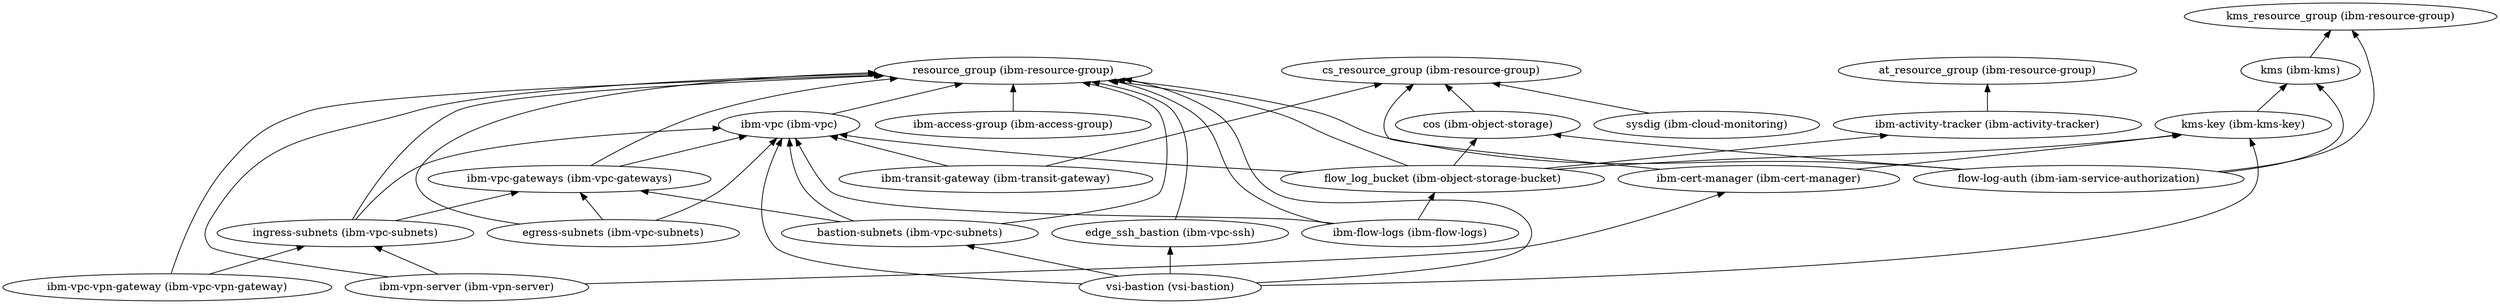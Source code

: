 digraph {
    rankdir="BT"
    "kms_resource_group (ibm-resource-group)"
"at_resource_group (ibm-resource-group)"
"resource_group (ibm-resource-group)"
"cs_resource_group (ibm-resource-group)"
"ibm-access-group (ibm-access-group)" -> "resource_group (ibm-resource-group)"
"ibm-access-group (ibm-access-group)"
"ibm-activity-tracker (ibm-activity-tracker)" -> "at_resource_group (ibm-resource-group)"
"ibm-activity-tracker (ibm-activity-tracker)"
"sysdig (ibm-cloud-monitoring)" -> "cs_resource_group (ibm-resource-group)"
"sysdig (ibm-cloud-monitoring)"
"ibm-flow-logs (ibm-flow-logs)" -> "resource_group (ibm-resource-group)"
"ibm-flow-logs (ibm-flow-logs)" -> "flow_log_bucket (ibm-object-storage-bucket)"
"ibm-flow-logs (ibm-flow-logs)" -> "ibm-vpc (ibm-vpc)"
"ibm-flow-logs (ibm-flow-logs)"
"flow_log_bucket (ibm-object-storage-bucket)" -> "resource_group (ibm-resource-group)"
"flow_log_bucket (ibm-object-storage-bucket)" -> "cos (ibm-object-storage)"
"flow_log_bucket (ibm-object-storage-bucket)" -> "kms-key (ibm-kms-key)"
"flow_log_bucket (ibm-object-storage-bucket)" -> "ibm-activity-tracker (ibm-activity-tracker)"
"flow_log_bucket (ibm-object-storage-bucket)" -> "ibm-vpc (ibm-vpc)"
"flow_log_bucket (ibm-object-storage-bucket)"
"cos (ibm-object-storage)" -> "cs_resource_group (ibm-resource-group)"
"cos (ibm-object-storage)"
"kms-key (ibm-kms-key)" -> "kms (ibm-kms)"
"kms-key (ibm-kms-key)"
"kms (ibm-kms)" -> "kms_resource_group (ibm-resource-group)"
"kms (ibm-kms)"
"ibm-vpc (ibm-vpc)" -> "resource_group (ibm-resource-group)"
"ibm-vpc (ibm-vpc)"
"flow-log-auth (ibm-iam-service-authorization)" -> "kms (ibm-kms)"
"flow-log-auth (ibm-iam-service-authorization)" -> "kms_resource_group (ibm-resource-group)"
"flow-log-auth (ibm-iam-service-authorization)" -> "cos (ibm-object-storage)"
"flow-log-auth (ibm-iam-service-authorization)" -> "resource_group (ibm-resource-group)"
"flow-log-auth (ibm-iam-service-authorization)"
"ibm-cert-manager (ibm-cert-manager)" -> "cs_resource_group (ibm-resource-group)"
"ibm-cert-manager (ibm-cert-manager)" -> "kms-key (ibm-kms-key)"
"ibm-cert-manager (ibm-cert-manager)"
"ibm-vpc-gateways (ibm-vpc-gateways)" -> "resource_group (ibm-resource-group)"
"ibm-vpc-gateways (ibm-vpc-gateways)" -> "ibm-vpc (ibm-vpc)"
"ibm-vpc-gateways (ibm-vpc-gateways)"
"edge_ssh_bastion (ibm-vpc-ssh)" -> "resource_group (ibm-resource-group)"
"edge_ssh_bastion (ibm-vpc-ssh)"
"ingress-subnets (ibm-vpc-subnets)" -> "resource_group (ibm-resource-group)"
"ingress-subnets (ibm-vpc-subnets)" -> "ibm-vpc (ibm-vpc)"
"ingress-subnets (ibm-vpc-subnets)" -> "ibm-vpc-gateways (ibm-vpc-gateways)"
"ingress-subnets (ibm-vpc-subnets)"
"bastion-subnets (ibm-vpc-subnets)" -> "resource_group (ibm-resource-group)"
"bastion-subnets (ibm-vpc-subnets)" -> "ibm-vpc (ibm-vpc)"
"bastion-subnets (ibm-vpc-subnets)" -> "ibm-vpc-gateways (ibm-vpc-gateways)"
"bastion-subnets (ibm-vpc-subnets)"
"egress-subnets (ibm-vpc-subnets)" -> "resource_group (ibm-resource-group)"
"egress-subnets (ibm-vpc-subnets)" -> "ibm-vpc (ibm-vpc)"
"egress-subnets (ibm-vpc-subnets)" -> "ibm-vpc-gateways (ibm-vpc-gateways)"
"egress-subnets (ibm-vpc-subnets)"
"ibm-vpc-vpn-gateway (ibm-vpc-vpn-gateway)" -> "resource_group (ibm-resource-group)"
"ibm-vpc-vpn-gateway (ibm-vpc-vpn-gateway)" -> "ingress-subnets (ibm-vpc-subnets)"
"ibm-vpc-vpn-gateway (ibm-vpc-vpn-gateway)"
"ibm-vpn-server (ibm-vpn-server)" -> "resource_group (ibm-resource-group)"
"ibm-vpn-server (ibm-vpn-server)" -> "ingress-subnets (ibm-vpc-subnets)"
"ibm-vpn-server (ibm-vpn-server)" -> "ibm-cert-manager (ibm-cert-manager)"
"ibm-vpn-server (ibm-vpn-server)"
"vsi-bastion (vsi-bastion)" -> "resource_group (ibm-resource-group)"
"vsi-bastion (vsi-bastion)" -> "ibm-vpc (ibm-vpc)"
"vsi-bastion (vsi-bastion)" -> "bastion-subnets (ibm-vpc-subnets)"
"vsi-bastion (vsi-bastion)" -> "edge_ssh_bastion (ibm-vpc-ssh)"
"vsi-bastion (vsi-bastion)" -> "kms-key (ibm-kms-key)"
"vsi-bastion (vsi-bastion)"
"ibm-transit-gateway (ibm-transit-gateway)" -> "cs_resource_group (ibm-resource-group)"
"ibm-transit-gateway (ibm-transit-gateway)" -> "ibm-vpc (ibm-vpc)"
"ibm-transit-gateway (ibm-transit-gateway)"
  }